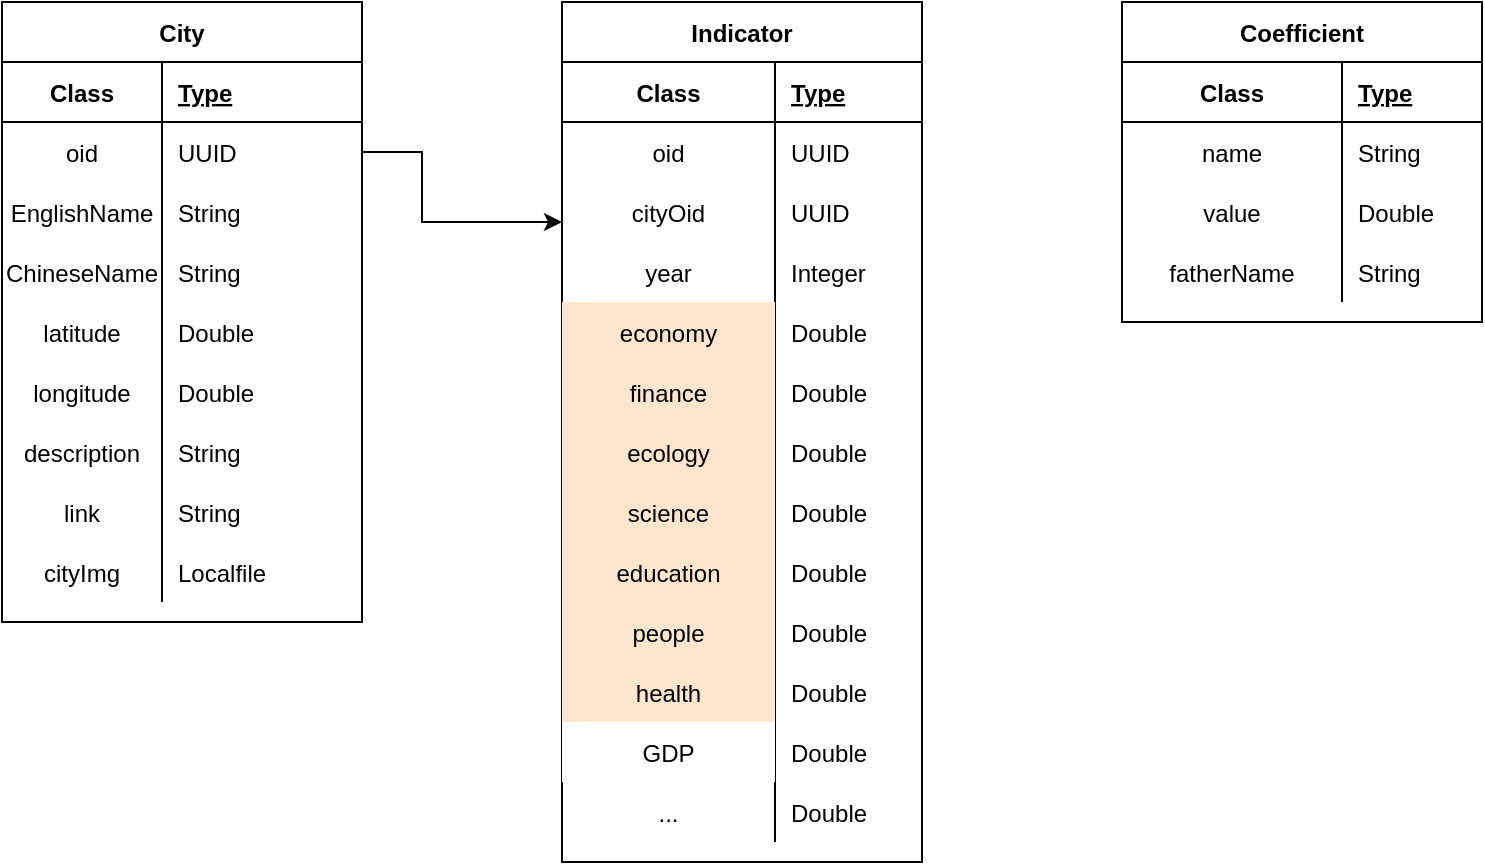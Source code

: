 <mxfile version="13.3.9" type="github">
  <diagram id="9-rZs_EdVSM4bVnFZ2pg" name="Page-1">
    <mxGraphModel dx="1021" dy="472" grid="1" gridSize="10" guides="1" tooltips="1" connect="1" arrows="1" fold="1" page="1" pageScale="1" pageWidth="827" pageHeight="1169" math="0" shadow="0">
      <root>
        <mxCell id="0" />
        <mxCell id="1" parent="0" />
        <mxCell id="NktsKnsuioMNZa4gkGov-2" value="City" style="shape=table;startSize=30;container=1;collapsible=1;childLayout=tableLayout;fixedRows=1;rowLines=0;fontStyle=1;align=center;resizeLast=1;" vertex="1" parent="1">
          <mxGeometry y="200" width="180" height="310" as="geometry">
            <mxRectangle x="80" y="230" width="60" height="30" as="alternateBounds" />
          </mxGeometry>
        </mxCell>
        <mxCell id="NktsKnsuioMNZa4gkGov-3" value="" style="shape=partialRectangle;collapsible=0;dropTarget=0;pointerEvents=0;fillColor=none;top=0;left=0;bottom=1;right=0;points=[[0,0.5],[1,0.5]];portConstraint=eastwest;" vertex="1" parent="NktsKnsuioMNZa4gkGov-2">
          <mxGeometry y="30" width="180" height="30" as="geometry" />
        </mxCell>
        <mxCell id="NktsKnsuioMNZa4gkGov-4" value="Class" style="shape=partialRectangle;connectable=0;fillColor=none;top=0;left=0;bottom=0;right=0;fontStyle=1;overflow=hidden;" vertex="1" parent="NktsKnsuioMNZa4gkGov-3">
          <mxGeometry width="80" height="30" as="geometry" />
        </mxCell>
        <mxCell id="NktsKnsuioMNZa4gkGov-5" value="Type" style="shape=partialRectangle;connectable=0;fillColor=none;top=0;left=0;bottom=0;right=0;align=left;spacingLeft=6;fontStyle=5;overflow=hidden;" vertex="1" parent="NktsKnsuioMNZa4gkGov-3">
          <mxGeometry x="80" width="100" height="30" as="geometry" />
        </mxCell>
        <mxCell id="NktsKnsuioMNZa4gkGov-22" style="shape=partialRectangle;collapsible=0;dropTarget=0;pointerEvents=0;fillColor=none;top=0;left=0;bottom=0;right=0;points=[[0,0.5],[1,0.5]];portConstraint=eastwest;" vertex="1" parent="NktsKnsuioMNZa4gkGov-2">
          <mxGeometry y="60" width="180" height="30" as="geometry" />
        </mxCell>
        <mxCell id="NktsKnsuioMNZa4gkGov-23" value="oid" style="shape=partialRectangle;connectable=0;fillColor=none;top=0;left=0;bottom=0;right=0;editable=1;overflow=hidden;" vertex="1" parent="NktsKnsuioMNZa4gkGov-22">
          <mxGeometry width="80" height="30" as="geometry" />
        </mxCell>
        <mxCell id="NktsKnsuioMNZa4gkGov-24" value="UUID" style="shape=partialRectangle;connectable=0;fillColor=none;top=0;left=0;bottom=0;right=0;align=left;spacingLeft=6;overflow=hidden;" vertex="1" parent="NktsKnsuioMNZa4gkGov-22">
          <mxGeometry x="80" width="100" height="30" as="geometry" />
        </mxCell>
        <mxCell id="NktsKnsuioMNZa4gkGov-6" value="" style="shape=partialRectangle;collapsible=0;dropTarget=0;pointerEvents=0;fillColor=none;top=0;left=0;bottom=0;right=0;points=[[0,0.5],[1,0.5]];portConstraint=eastwest;" vertex="1" parent="NktsKnsuioMNZa4gkGov-2">
          <mxGeometry y="90" width="180" height="30" as="geometry" />
        </mxCell>
        <mxCell id="NktsKnsuioMNZa4gkGov-7" value="EnglishName" style="shape=partialRectangle;connectable=0;fillColor=none;top=0;left=0;bottom=0;right=0;editable=1;overflow=hidden;" vertex="1" parent="NktsKnsuioMNZa4gkGov-6">
          <mxGeometry width="80" height="30" as="geometry" />
        </mxCell>
        <mxCell id="NktsKnsuioMNZa4gkGov-8" value="String" style="shape=partialRectangle;connectable=0;fillColor=none;top=0;left=0;bottom=0;right=0;align=left;spacingLeft=6;overflow=hidden;" vertex="1" parent="NktsKnsuioMNZa4gkGov-6">
          <mxGeometry x="80" width="100" height="30" as="geometry" />
        </mxCell>
        <mxCell id="NktsKnsuioMNZa4gkGov-9" value="" style="shape=partialRectangle;collapsible=0;dropTarget=0;pointerEvents=0;fillColor=none;top=0;left=0;bottom=0;right=0;points=[[0,0.5],[1,0.5]];portConstraint=eastwest;" vertex="1" parent="NktsKnsuioMNZa4gkGov-2">
          <mxGeometry y="120" width="180" height="30" as="geometry" />
        </mxCell>
        <mxCell id="NktsKnsuioMNZa4gkGov-10" value="ChineseName" style="shape=partialRectangle;connectable=0;fillColor=none;top=0;left=0;bottom=0;right=0;editable=1;overflow=hidden;" vertex="1" parent="NktsKnsuioMNZa4gkGov-9">
          <mxGeometry width="80" height="30" as="geometry" />
        </mxCell>
        <mxCell id="NktsKnsuioMNZa4gkGov-11" value="String" style="shape=partialRectangle;connectable=0;fillColor=none;top=0;left=0;bottom=0;right=0;align=left;spacingLeft=6;overflow=hidden;" vertex="1" parent="NktsKnsuioMNZa4gkGov-9">
          <mxGeometry x="80" width="100" height="30" as="geometry" />
        </mxCell>
        <mxCell id="NktsKnsuioMNZa4gkGov-12" value="" style="shape=partialRectangle;collapsible=0;dropTarget=0;pointerEvents=0;fillColor=none;top=0;left=0;bottom=0;right=0;points=[[0,0.5],[1,0.5]];portConstraint=eastwest;" vertex="1" parent="NktsKnsuioMNZa4gkGov-2">
          <mxGeometry y="150" width="180" height="30" as="geometry" />
        </mxCell>
        <mxCell id="NktsKnsuioMNZa4gkGov-13" value="latitude" style="shape=partialRectangle;connectable=0;fillColor=none;top=0;left=0;bottom=0;right=0;editable=1;overflow=hidden;" vertex="1" parent="NktsKnsuioMNZa4gkGov-12">
          <mxGeometry width="80" height="30" as="geometry" />
        </mxCell>
        <mxCell id="NktsKnsuioMNZa4gkGov-14" value="Double" style="shape=partialRectangle;connectable=0;fillColor=none;top=0;left=0;bottom=0;right=0;align=left;spacingLeft=6;overflow=hidden;" vertex="1" parent="NktsKnsuioMNZa4gkGov-12">
          <mxGeometry x="80" width="100" height="30" as="geometry" />
        </mxCell>
        <mxCell id="NktsKnsuioMNZa4gkGov-19" style="shape=partialRectangle;collapsible=0;dropTarget=0;pointerEvents=0;fillColor=none;top=0;left=0;bottom=0;right=0;points=[[0,0.5],[1,0.5]];portConstraint=eastwest;" vertex="1" parent="NktsKnsuioMNZa4gkGov-2">
          <mxGeometry y="180" width="180" height="30" as="geometry" />
        </mxCell>
        <mxCell id="NktsKnsuioMNZa4gkGov-20" value="longitude" style="shape=partialRectangle;connectable=0;fillColor=none;top=0;left=0;bottom=0;right=0;editable=1;overflow=hidden;" vertex="1" parent="NktsKnsuioMNZa4gkGov-19">
          <mxGeometry width="80" height="30" as="geometry" />
        </mxCell>
        <mxCell id="NktsKnsuioMNZa4gkGov-21" value="Double" style="shape=partialRectangle;connectable=0;fillColor=none;top=0;left=0;bottom=0;right=0;align=left;spacingLeft=6;overflow=hidden;" vertex="1" parent="NktsKnsuioMNZa4gkGov-19">
          <mxGeometry x="80" width="100" height="30" as="geometry" />
        </mxCell>
        <mxCell id="NktsKnsuioMNZa4gkGov-25" style="shape=partialRectangle;collapsible=0;dropTarget=0;pointerEvents=0;fillColor=none;top=0;left=0;bottom=0;right=0;points=[[0,0.5],[1,0.5]];portConstraint=eastwest;" vertex="1" parent="NktsKnsuioMNZa4gkGov-2">
          <mxGeometry y="210" width="180" height="30" as="geometry" />
        </mxCell>
        <mxCell id="NktsKnsuioMNZa4gkGov-26" value="description" style="shape=partialRectangle;connectable=0;fillColor=none;top=0;left=0;bottom=0;right=0;editable=1;overflow=hidden;" vertex="1" parent="NktsKnsuioMNZa4gkGov-25">
          <mxGeometry width="80" height="30" as="geometry" />
        </mxCell>
        <mxCell id="NktsKnsuioMNZa4gkGov-27" value="String" style="shape=partialRectangle;connectable=0;fillColor=none;top=0;left=0;bottom=0;right=0;align=left;spacingLeft=6;overflow=hidden;" vertex="1" parent="NktsKnsuioMNZa4gkGov-25">
          <mxGeometry x="80" width="100" height="30" as="geometry" />
        </mxCell>
        <mxCell id="NktsKnsuioMNZa4gkGov-28" style="shape=partialRectangle;collapsible=0;dropTarget=0;pointerEvents=0;fillColor=none;top=0;left=0;bottom=0;right=0;points=[[0,0.5],[1,0.5]];portConstraint=eastwest;" vertex="1" parent="NktsKnsuioMNZa4gkGov-2">
          <mxGeometry y="240" width="180" height="30" as="geometry" />
        </mxCell>
        <mxCell id="NktsKnsuioMNZa4gkGov-29" value="link" style="shape=partialRectangle;connectable=0;fillColor=none;top=0;left=0;bottom=0;right=0;editable=1;overflow=hidden;" vertex="1" parent="NktsKnsuioMNZa4gkGov-28">
          <mxGeometry width="80" height="30" as="geometry" />
        </mxCell>
        <mxCell id="NktsKnsuioMNZa4gkGov-30" value="String" style="shape=partialRectangle;connectable=0;fillColor=none;top=0;left=0;bottom=0;right=0;align=left;spacingLeft=6;overflow=hidden;" vertex="1" parent="NktsKnsuioMNZa4gkGov-28">
          <mxGeometry x="80" width="100" height="30" as="geometry" />
        </mxCell>
        <mxCell id="NktsKnsuioMNZa4gkGov-31" style="shape=partialRectangle;collapsible=0;dropTarget=0;pointerEvents=0;fillColor=none;top=0;left=0;bottom=0;right=0;points=[[0,0.5],[1,0.5]];portConstraint=eastwest;" vertex="1" parent="NktsKnsuioMNZa4gkGov-2">
          <mxGeometry y="270" width="180" height="30" as="geometry" />
        </mxCell>
        <mxCell id="NktsKnsuioMNZa4gkGov-32" value="cityImg" style="shape=partialRectangle;connectable=0;fillColor=none;top=0;left=0;bottom=0;right=0;editable=1;overflow=hidden;" vertex="1" parent="NktsKnsuioMNZa4gkGov-31">
          <mxGeometry width="80" height="30" as="geometry" />
        </mxCell>
        <mxCell id="NktsKnsuioMNZa4gkGov-33" value="Localfile" style="shape=partialRectangle;connectable=0;fillColor=none;top=0;left=0;bottom=0;right=0;align=left;spacingLeft=6;overflow=hidden;" vertex="1" parent="NktsKnsuioMNZa4gkGov-31">
          <mxGeometry x="80" width="100" height="30" as="geometry" />
        </mxCell>
        <mxCell id="NktsKnsuioMNZa4gkGov-130" style="edgeStyle=orthogonalEdgeStyle;rounded=0;orthogonalLoop=1;jettySize=auto;html=1;exitX=1;exitY=0.5;exitDx=0;exitDy=0;" edge="1" parent="1" source="NktsKnsuioMNZa4gkGov-22">
          <mxGeometry relative="1" as="geometry">
            <mxPoint x="280" y="310" as="targetPoint" />
            <Array as="points">
              <mxPoint x="210" y="275" />
              <mxPoint x="210" y="310" />
            </Array>
          </mxGeometry>
        </mxCell>
        <mxCell id="NktsKnsuioMNZa4gkGov-35" value="Indicator" style="shape=table;startSize=30;container=1;collapsible=1;childLayout=tableLayout;fixedRows=1;rowLines=0;fontStyle=1;align=center;resizeLast=1;" vertex="1" parent="1">
          <mxGeometry x="280" y="200" width="180" height="430" as="geometry" />
        </mxCell>
        <mxCell id="NktsKnsuioMNZa4gkGov-36" value="" style="shape=partialRectangle;collapsible=0;dropTarget=0;pointerEvents=0;fillColor=none;top=0;left=0;bottom=1;right=0;points=[[0,0.5],[1,0.5]];portConstraint=eastwest;" vertex="1" parent="NktsKnsuioMNZa4gkGov-35">
          <mxGeometry y="30" width="180" height="30" as="geometry" />
        </mxCell>
        <mxCell id="NktsKnsuioMNZa4gkGov-37" value="Class" style="shape=partialRectangle;connectable=0;fillColor=none;top=0;left=0;bottom=0;right=0;fontStyle=1;overflow=hidden;" vertex="1" parent="NktsKnsuioMNZa4gkGov-36">
          <mxGeometry width="106.5" height="30" as="geometry" />
        </mxCell>
        <mxCell id="NktsKnsuioMNZa4gkGov-38" value="Type" style="shape=partialRectangle;connectable=0;fillColor=none;top=0;left=0;bottom=0;right=0;align=left;spacingLeft=6;fontStyle=5;overflow=hidden;" vertex="1" parent="NktsKnsuioMNZa4gkGov-36">
          <mxGeometry x="106.5" width="73.5" height="30" as="geometry" />
        </mxCell>
        <mxCell id="NktsKnsuioMNZa4gkGov-39" value="" style="shape=partialRectangle;collapsible=0;dropTarget=0;pointerEvents=0;fillColor=none;top=0;left=0;bottom=0;right=0;points=[[0,0.5],[1,0.5]];portConstraint=eastwest;" vertex="1" parent="NktsKnsuioMNZa4gkGov-35">
          <mxGeometry y="60" width="180" height="30" as="geometry" />
        </mxCell>
        <mxCell id="NktsKnsuioMNZa4gkGov-40" value="oid" style="shape=partialRectangle;connectable=0;fillColor=none;top=0;left=0;bottom=0;right=0;editable=1;overflow=hidden;" vertex="1" parent="NktsKnsuioMNZa4gkGov-39">
          <mxGeometry width="106.5" height="30" as="geometry" />
        </mxCell>
        <mxCell id="NktsKnsuioMNZa4gkGov-41" value="UUID" style="shape=partialRectangle;connectable=0;fillColor=none;top=0;left=0;bottom=0;right=0;align=left;spacingLeft=6;overflow=hidden;" vertex="1" parent="NktsKnsuioMNZa4gkGov-39">
          <mxGeometry x="106.5" width="73.5" height="30" as="geometry" />
        </mxCell>
        <mxCell id="NktsKnsuioMNZa4gkGov-42" value="" style="shape=partialRectangle;collapsible=0;dropTarget=0;pointerEvents=0;fillColor=none;top=0;left=0;bottom=0;right=0;points=[[0,0.5],[1,0.5]];portConstraint=eastwest;" vertex="1" parent="NktsKnsuioMNZa4gkGov-35">
          <mxGeometry y="90" width="180" height="30" as="geometry" />
        </mxCell>
        <mxCell id="NktsKnsuioMNZa4gkGov-43" value="cityOid" style="shape=partialRectangle;connectable=0;fillColor=none;top=0;left=0;bottom=0;right=0;editable=1;overflow=hidden;" vertex="1" parent="NktsKnsuioMNZa4gkGov-42">
          <mxGeometry width="106.5" height="30" as="geometry" />
        </mxCell>
        <mxCell id="NktsKnsuioMNZa4gkGov-44" value="UUID" style="shape=partialRectangle;connectable=0;fillColor=none;top=0;left=0;bottom=0;right=0;align=left;spacingLeft=6;overflow=hidden;" vertex="1" parent="NktsKnsuioMNZa4gkGov-42">
          <mxGeometry x="106.5" width="73.5" height="30" as="geometry" />
        </mxCell>
        <mxCell id="NktsKnsuioMNZa4gkGov-66" style="shape=partialRectangle;collapsible=0;dropTarget=0;pointerEvents=0;fillColor=none;top=0;left=0;bottom=0;right=0;points=[[0,0.5],[1,0.5]];portConstraint=eastwest;" vertex="1" parent="NktsKnsuioMNZa4gkGov-35">
          <mxGeometry y="120" width="180" height="30" as="geometry" />
        </mxCell>
        <mxCell id="NktsKnsuioMNZa4gkGov-67" value="year" style="shape=partialRectangle;connectable=0;fillColor=none;top=0;left=0;bottom=0;right=0;editable=1;overflow=hidden;" vertex="1" parent="NktsKnsuioMNZa4gkGov-66">
          <mxGeometry width="106.5" height="30" as="geometry" />
        </mxCell>
        <mxCell id="NktsKnsuioMNZa4gkGov-68" value="Integer" style="shape=partialRectangle;connectable=0;fillColor=none;top=0;left=0;bottom=0;right=0;align=left;spacingLeft=6;overflow=hidden;" vertex="1" parent="NktsKnsuioMNZa4gkGov-66">
          <mxGeometry x="106.5" width="73.5" height="30" as="geometry" />
        </mxCell>
        <mxCell id="NktsKnsuioMNZa4gkGov-45" value="" style="shape=partialRectangle;collapsible=0;dropTarget=0;pointerEvents=0;fillColor=none;top=0;left=0;bottom=0;right=0;points=[[0,0.5],[1,0.5]];portConstraint=eastwest;" vertex="1" parent="NktsKnsuioMNZa4gkGov-35">
          <mxGeometry y="150" width="180" height="30" as="geometry" />
        </mxCell>
        <mxCell id="NktsKnsuioMNZa4gkGov-46" value="economy" style="shape=partialRectangle;connectable=0;fillColor=#ffe6cc;top=0;left=0;bottom=0;right=0;editable=1;overflow=hidden;strokeColor=#d79b00;" vertex="1" parent="NktsKnsuioMNZa4gkGov-45">
          <mxGeometry width="106.5" height="30" as="geometry" />
        </mxCell>
        <mxCell id="NktsKnsuioMNZa4gkGov-47" value="Double" style="shape=partialRectangle;connectable=0;fillColor=none;top=0;left=0;bottom=0;right=0;align=left;spacingLeft=6;overflow=hidden;" vertex="1" parent="NktsKnsuioMNZa4gkGov-45">
          <mxGeometry x="106.5" width="73.5" height="30" as="geometry" />
        </mxCell>
        <mxCell id="NktsKnsuioMNZa4gkGov-60" style="shape=partialRectangle;collapsible=0;dropTarget=0;pointerEvents=0;fillColor=none;top=0;left=0;bottom=0;right=0;points=[[0,0.5],[1,0.5]];portConstraint=eastwest;" vertex="1" parent="NktsKnsuioMNZa4gkGov-35">
          <mxGeometry y="180" width="180" height="30" as="geometry" />
        </mxCell>
        <mxCell id="NktsKnsuioMNZa4gkGov-61" value="finance" style="shape=partialRectangle;connectable=0;fillColor=#ffe6cc;top=0;left=0;bottom=0;right=0;editable=1;overflow=hidden;strokeColor=#d79b00;" vertex="1" parent="NktsKnsuioMNZa4gkGov-60">
          <mxGeometry width="106.5" height="30" as="geometry" />
        </mxCell>
        <mxCell id="NktsKnsuioMNZa4gkGov-62" value="Double" style="shape=partialRectangle;connectable=0;fillColor=none;top=0;left=0;bottom=0;right=0;align=left;spacingLeft=6;overflow=hidden;" vertex="1" parent="NktsKnsuioMNZa4gkGov-60">
          <mxGeometry x="106.5" width="73.5" height="30" as="geometry" />
        </mxCell>
        <mxCell id="NktsKnsuioMNZa4gkGov-57" style="shape=partialRectangle;collapsible=0;dropTarget=0;pointerEvents=0;fillColor=none;top=0;left=0;bottom=0;right=0;points=[[0,0.5],[1,0.5]];portConstraint=eastwest;" vertex="1" parent="NktsKnsuioMNZa4gkGov-35">
          <mxGeometry y="210" width="180" height="30" as="geometry" />
        </mxCell>
        <mxCell id="NktsKnsuioMNZa4gkGov-58" value="ecology" style="shape=partialRectangle;connectable=0;fillColor=#ffe6cc;top=0;left=0;bottom=0;right=0;editable=1;overflow=hidden;strokeColor=#d79b00;" vertex="1" parent="NktsKnsuioMNZa4gkGov-57">
          <mxGeometry width="106.5" height="30" as="geometry" />
        </mxCell>
        <mxCell id="NktsKnsuioMNZa4gkGov-59" value="Double" style="shape=partialRectangle;connectable=0;fillColor=none;top=0;left=0;bottom=0;right=0;align=left;spacingLeft=6;overflow=hidden;" vertex="1" parent="NktsKnsuioMNZa4gkGov-57">
          <mxGeometry x="106.5" width="73.5" height="30" as="geometry" />
        </mxCell>
        <mxCell id="NktsKnsuioMNZa4gkGov-54" style="shape=partialRectangle;collapsible=0;dropTarget=0;pointerEvents=0;fillColor=none;top=0;left=0;bottom=0;right=0;points=[[0,0.5],[1,0.5]];portConstraint=eastwest;" vertex="1" parent="NktsKnsuioMNZa4gkGov-35">
          <mxGeometry y="240" width="180" height="30" as="geometry" />
        </mxCell>
        <mxCell id="NktsKnsuioMNZa4gkGov-55" value="science" style="shape=partialRectangle;connectable=0;fillColor=#ffe6cc;top=0;left=0;bottom=0;right=0;editable=1;overflow=hidden;strokeColor=#d79b00;" vertex="1" parent="NktsKnsuioMNZa4gkGov-54">
          <mxGeometry width="106.5" height="30" as="geometry" />
        </mxCell>
        <mxCell id="NktsKnsuioMNZa4gkGov-56" value="Double" style="shape=partialRectangle;connectable=0;fillColor=none;top=0;left=0;bottom=0;right=0;align=left;spacingLeft=6;overflow=hidden;" vertex="1" parent="NktsKnsuioMNZa4gkGov-54">
          <mxGeometry x="106.5" width="73.5" height="30" as="geometry" />
        </mxCell>
        <mxCell id="NktsKnsuioMNZa4gkGov-51" style="shape=partialRectangle;collapsible=0;dropTarget=0;pointerEvents=0;fillColor=none;top=0;left=0;bottom=0;right=0;points=[[0,0.5],[1,0.5]];portConstraint=eastwest;" vertex="1" parent="NktsKnsuioMNZa4gkGov-35">
          <mxGeometry y="270" width="180" height="30" as="geometry" />
        </mxCell>
        <mxCell id="NktsKnsuioMNZa4gkGov-52" value="education" style="shape=partialRectangle;connectable=0;fillColor=#ffe6cc;top=0;left=0;bottom=0;right=0;editable=1;overflow=hidden;strokeColor=#d79b00;" vertex="1" parent="NktsKnsuioMNZa4gkGov-51">
          <mxGeometry width="106.5" height="30" as="geometry" />
        </mxCell>
        <mxCell id="NktsKnsuioMNZa4gkGov-53" value="Double" style="shape=partialRectangle;connectable=0;fillColor=none;top=0;left=0;bottom=0;right=0;align=left;spacingLeft=6;overflow=hidden;" vertex="1" parent="NktsKnsuioMNZa4gkGov-51">
          <mxGeometry x="106.5" width="73.5" height="30" as="geometry" />
        </mxCell>
        <mxCell id="NktsKnsuioMNZa4gkGov-48" style="shape=partialRectangle;collapsible=0;dropTarget=0;pointerEvents=0;fillColor=none;top=0;left=0;bottom=0;right=0;points=[[0,0.5],[1,0.5]];portConstraint=eastwest;" vertex="1" parent="NktsKnsuioMNZa4gkGov-35">
          <mxGeometry y="300" width="180" height="30" as="geometry" />
        </mxCell>
        <mxCell id="NktsKnsuioMNZa4gkGov-49" value="people" style="shape=partialRectangle;connectable=0;fillColor=#ffe6cc;top=0;left=0;bottom=0;right=0;editable=1;overflow=hidden;strokeColor=#d79b00;" vertex="1" parent="NktsKnsuioMNZa4gkGov-48">
          <mxGeometry width="106.5" height="30" as="geometry" />
        </mxCell>
        <mxCell id="NktsKnsuioMNZa4gkGov-50" value="Double" style="shape=partialRectangle;connectable=0;fillColor=none;top=0;left=0;bottom=0;right=0;align=left;spacingLeft=6;overflow=hidden;" vertex="1" parent="NktsKnsuioMNZa4gkGov-48">
          <mxGeometry x="106.5" width="73.5" height="30" as="geometry" />
        </mxCell>
        <mxCell id="NktsKnsuioMNZa4gkGov-63" style="shape=partialRectangle;collapsible=0;dropTarget=0;pointerEvents=0;fillColor=none;top=0;left=0;bottom=0;right=0;points=[[0,0.5],[1,0.5]];portConstraint=eastwest;" vertex="1" parent="NktsKnsuioMNZa4gkGov-35">
          <mxGeometry y="330" width="180" height="30" as="geometry" />
        </mxCell>
        <mxCell id="NktsKnsuioMNZa4gkGov-64" value="health" style="shape=partialRectangle;connectable=0;fillColor=#ffe6cc;top=0;left=0;bottom=0;right=0;editable=1;overflow=hidden;strokeColor=#d79b00;" vertex="1" parent="NktsKnsuioMNZa4gkGov-63">
          <mxGeometry width="106.5" height="30" as="geometry" />
        </mxCell>
        <mxCell id="NktsKnsuioMNZa4gkGov-65" value="Double" style="shape=partialRectangle;connectable=0;fillColor=none;top=0;left=0;bottom=0;right=0;align=left;spacingLeft=6;overflow=hidden;" vertex="1" parent="NktsKnsuioMNZa4gkGov-63">
          <mxGeometry x="106.5" width="73.5" height="30" as="geometry" />
        </mxCell>
        <mxCell id="NktsKnsuioMNZa4gkGov-72" style="shape=partialRectangle;collapsible=0;dropTarget=0;pointerEvents=0;fillColor=none;top=0;left=0;bottom=0;right=0;points=[[0,0.5],[1,0.5]];portConstraint=eastwest;" vertex="1" parent="NktsKnsuioMNZa4gkGov-35">
          <mxGeometry y="360" width="180" height="30" as="geometry" />
        </mxCell>
        <mxCell id="NktsKnsuioMNZa4gkGov-73" value="GDP" style="shape=partialRectangle;connectable=0;top=0;left=0;bottom=0;right=0;editable=1;overflow=hidden;" vertex="1" parent="NktsKnsuioMNZa4gkGov-72">
          <mxGeometry width="106.5" height="30" as="geometry" />
        </mxCell>
        <mxCell id="NktsKnsuioMNZa4gkGov-74" value="Double" style="shape=partialRectangle;connectable=0;fillColor=none;top=0;left=0;bottom=0;right=0;align=left;spacingLeft=6;overflow=hidden;" vertex="1" parent="NktsKnsuioMNZa4gkGov-72">
          <mxGeometry x="106.5" width="73.5" height="30" as="geometry" />
        </mxCell>
        <mxCell id="NktsKnsuioMNZa4gkGov-69" style="shape=partialRectangle;collapsible=0;dropTarget=0;pointerEvents=0;fillColor=none;top=0;left=0;bottom=0;right=0;points=[[0,0.5],[1,0.5]];portConstraint=eastwest;" vertex="1" parent="NktsKnsuioMNZa4gkGov-35">
          <mxGeometry y="390" width="180" height="30" as="geometry" />
        </mxCell>
        <mxCell id="NktsKnsuioMNZa4gkGov-70" value="..." style="shape=partialRectangle;connectable=0;fillColor=none;top=0;left=0;bottom=0;right=0;editable=1;overflow=hidden;" vertex="1" parent="NktsKnsuioMNZa4gkGov-69">
          <mxGeometry width="106.5" height="30" as="geometry" />
        </mxCell>
        <mxCell id="NktsKnsuioMNZa4gkGov-71" value="Double" style="shape=partialRectangle;connectable=0;fillColor=none;top=0;left=0;bottom=0;right=0;align=left;spacingLeft=6;overflow=hidden;" vertex="1" parent="NktsKnsuioMNZa4gkGov-69">
          <mxGeometry x="106.5" width="73.5" height="30" as="geometry" />
        </mxCell>
        <mxCell id="NktsKnsuioMNZa4gkGov-75" value="Coefficient" style="shape=table;startSize=30;container=1;collapsible=1;childLayout=tableLayout;fixedRows=1;rowLines=0;fontStyle=1;align=center;resizeLast=1;" vertex="1" parent="1">
          <mxGeometry x="560" y="200" width="180" height="160" as="geometry" />
        </mxCell>
        <mxCell id="NktsKnsuioMNZa4gkGov-76" value="" style="shape=partialRectangle;collapsible=0;dropTarget=0;pointerEvents=0;fillColor=none;top=0;left=0;bottom=1;right=0;points=[[0,0.5],[1,0.5]];portConstraint=eastwest;" vertex="1" parent="NktsKnsuioMNZa4gkGov-75">
          <mxGeometry y="30" width="180" height="30" as="geometry" />
        </mxCell>
        <mxCell id="NktsKnsuioMNZa4gkGov-77" value="Class" style="shape=partialRectangle;connectable=0;fillColor=none;top=0;left=0;bottom=0;right=0;fontStyle=1;overflow=hidden;" vertex="1" parent="NktsKnsuioMNZa4gkGov-76">
          <mxGeometry width="110" height="30" as="geometry" />
        </mxCell>
        <mxCell id="NktsKnsuioMNZa4gkGov-78" value="Type" style="shape=partialRectangle;connectable=0;fillColor=none;top=0;left=0;bottom=0;right=0;align=left;spacingLeft=6;fontStyle=5;overflow=hidden;" vertex="1" parent="NktsKnsuioMNZa4gkGov-76">
          <mxGeometry x="110" width="70" height="30" as="geometry" />
        </mxCell>
        <mxCell id="NktsKnsuioMNZa4gkGov-79" value="" style="shape=partialRectangle;collapsible=0;dropTarget=0;pointerEvents=0;fillColor=none;top=0;left=0;bottom=0;right=0;points=[[0,0.5],[1,0.5]];portConstraint=eastwest;" vertex="1" parent="NktsKnsuioMNZa4gkGov-75">
          <mxGeometry y="60" width="180" height="30" as="geometry" />
        </mxCell>
        <mxCell id="NktsKnsuioMNZa4gkGov-80" value="name" style="shape=partialRectangle;connectable=0;fillColor=none;top=0;left=0;bottom=0;right=0;editable=1;overflow=hidden;" vertex="1" parent="NktsKnsuioMNZa4gkGov-79">
          <mxGeometry width="110" height="30" as="geometry" />
        </mxCell>
        <mxCell id="NktsKnsuioMNZa4gkGov-81" value="String" style="shape=partialRectangle;connectable=0;fillColor=none;top=0;left=0;bottom=0;right=0;align=left;spacingLeft=6;overflow=hidden;" vertex="1" parent="NktsKnsuioMNZa4gkGov-79">
          <mxGeometry x="110" width="70" height="30" as="geometry" />
        </mxCell>
        <mxCell id="NktsKnsuioMNZa4gkGov-82" value="" style="shape=partialRectangle;collapsible=0;dropTarget=0;pointerEvents=0;fillColor=none;top=0;left=0;bottom=0;right=0;points=[[0,0.5],[1,0.5]];portConstraint=eastwest;" vertex="1" parent="NktsKnsuioMNZa4gkGov-75">
          <mxGeometry y="90" width="180" height="30" as="geometry" />
        </mxCell>
        <mxCell id="NktsKnsuioMNZa4gkGov-83" value="value" style="shape=partialRectangle;connectable=0;fillColor=none;top=0;left=0;bottom=0;right=0;editable=1;overflow=hidden;" vertex="1" parent="NktsKnsuioMNZa4gkGov-82">
          <mxGeometry width="110" height="30" as="geometry" />
        </mxCell>
        <mxCell id="NktsKnsuioMNZa4gkGov-84" value="Double" style="shape=partialRectangle;connectable=0;fillColor=none;top=0;left=0;bottom=0;right=0;align=left;spacingLeft=6;overflow=hidden;" vertex="1" parent="NktsKnsuioMNZa4gkGov-82">
          <mxGeometry x="110" width="70" height="30" as="geometry" />
        </mxCell>
        <mxCell id="NktsKnsuioMNZa4gkGov-85" value="" style="shape=partialRectangle;collapsible=0;dropTarget=0;pointerEvents=0;fillColor=none;top=0;left=0;bottom=0;right=0;points=[[0,0.5],[1,0.5]];portConstraint=eastwest;" vertex="1" parent="NktsKnsuioMNZa4gkGov-75">
          <mxGeometry y="120" width="180" height="30" as="geometry" />
        </mxCell>
        <mxCell id="NktsKnsuioMNZa4gkGov-86" value="fatherName" style="shape=partialRectangle;connectable=0;fillColor=none;top=0;left=0;bottom=0;right=0;editable=1;overflow=hidden;" vertex="1" parent="NktsKnsuioMNZa4gkGov-85">
          <mxGeometry width="110" height="30" as="geometry" />
        </mxCell>
        <mxCell id="NktsKnsuioMNZa4gkGov-87" value="String" style="shape=partialRectangle;connectable=0;fillColor=none;top=0;left=0;bottom=0;right=0;align=left;spacingLeft=6;overflow=hidden;" vertex="1" parent="NktsKnsuioMNZa4gkGov-85">
          <mxGeometry x="110" width="70" height="30" as="geometry" />
        </mxCell>
      </root>
    </mxGraphModel>
  </diagram>
</mxfile>
